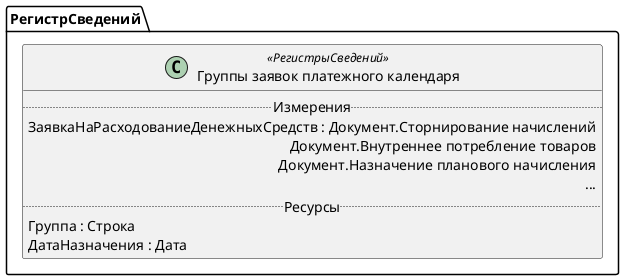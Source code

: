 ﻿@startuml ГруппыЗаявокПлатежногоКалендаря
'!include templates.wsd
'..\include templates.wsd
class РегистрСведений.ГруппыЗаявокПлатежногоКалендаря as "Группы заявок платежного календаря" <<РегистрыСведений>>
{
..Измерения..
ЗаявкаНаРасходованиеДенежныхСредств : Документ.Сторнирование начислений\rДокумент.Внутреннее потребление товаров\rДокумент.Назначение планового начисления\r...
..Ресурсы..
Группа : Строка
ДатаНазначения : Дата
}
@enduml
